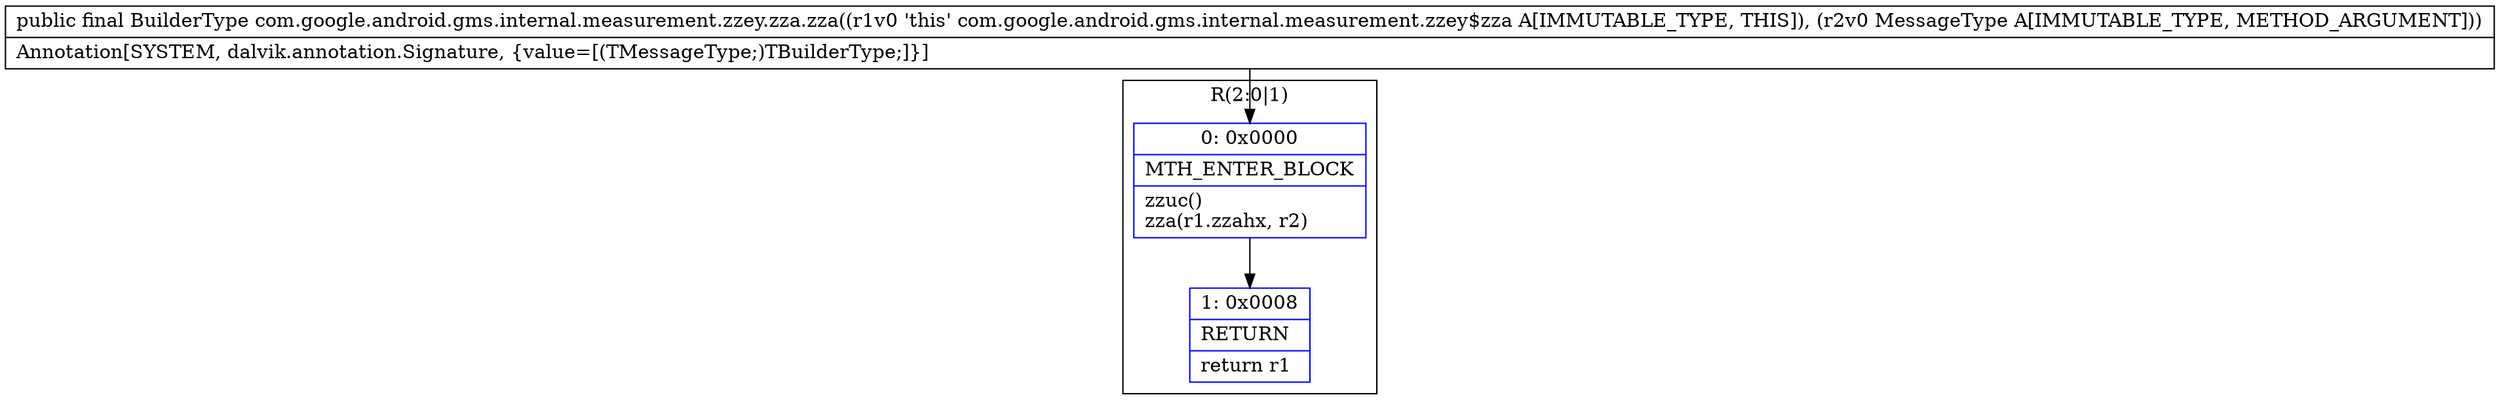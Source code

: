 digraph "CFG forcom.google.android.gms.internal.measurement.zzey.zza.zza(Lcom\/google\/android\/gms\/internal\/measurement\/zzey;)Lcom\/google\/android\/gms\/internal\/measurement\/zzey$zza;" {
subgraph cluster_Region_119703833 {
label = "R(2:0|1)";
node [shape=record,color=blue];
Node_0 [shape=record,label="{0\:\ 0x0000|MTH_ENTER_BLOCK\l|zzuc()\lzza(r1.zzahx, r2)\l}"];
Node_1 [shape=record,label="{1\:\ 0x0008|RETURN\l|return r1\l}"];
}
MethodNode[shape=record,label="{public final BuilderType com.google.android.gms.internal.measurement.zzey.zza.zza((r1v0 'this' com.google.android.gms.internal.measurement.zzey$zza A[IMMUTABLE_TYPE, THIS]), (r2v0 MessageType A[IMMUTABLE_TYPE, METHOD_ARGUMENT]))  | Annotation[SYSTEM, dalvik.annotation.Signature, \{value=[(TMessageType;)TBuilderType;]\}]\l}"];
MethodNode -> Node_0;
Node_0 -> Node_1;
}


